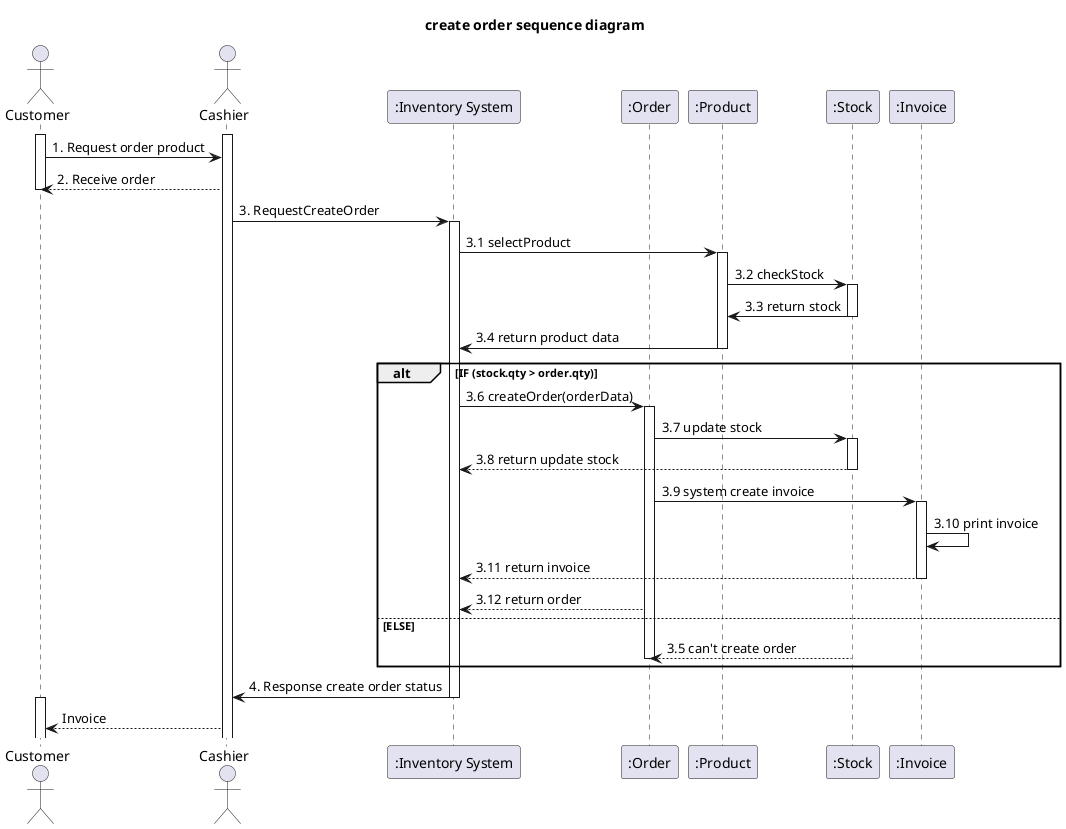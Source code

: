 @startuml
'example
title create order sequence diagram

actor Customer as actorCustomer


actor Cashier as actorCashier
participant ":Inventory System" as InventorySystem
participant ":Order" as classOrder
participant ":Product" as classProduct
participant ":Stock" as classStock
participant ":Invoice" as classInvoice

activate actorCashier
activate actorCustomer

actorCustomer -> actorCashier : 1. Request order product

actorCashier --> actorCustomer : 2. Receive order
deactivate actorCustomer

actorCashier -> InventorySystem: 3. RequestCreateOrder
activate InventorySystem

InventorySystem -> classProduct: 3.1 selectProduct
activate classProduct

classProduct -> classStock: 3.2 checkStock
activate classStock

classStock -> classProduct: 3.3 return stock
deactivate classStock

classProduct -> InventorySystem: 3.4 return product data
deactivate classProduct



alt IF (stock.qty > order.qty)

InventorySystem -> classOrder: 3.6 createOrder(orderData)
activate classOrder


classOrder -> classStock: 3.7 update stock
activate classStock

classStock --> InventorySystem : 3.8 return update stock
deactivate classStock


classOrder -> classInvoice : 3.9 system create invoice
activate classInvoice
classInvoice -> classInvoice : 3.10 print invoice
classInvoice --> InventorySystem: 3.11 return invoice




deactivate classInvoice
classOrder --> InventorySystem: 3.12 return order

else ELSE
classStock --> classOrder : 3.5 can't create order
'deactivate InventorySystem
deactivate classOrder

end


InventorySystem -> actorCashier: 4. Response create order status

deactivate InventorySystem
activate actorCustomer
actorCashier --> actorCustomer : Invoice

@enduml